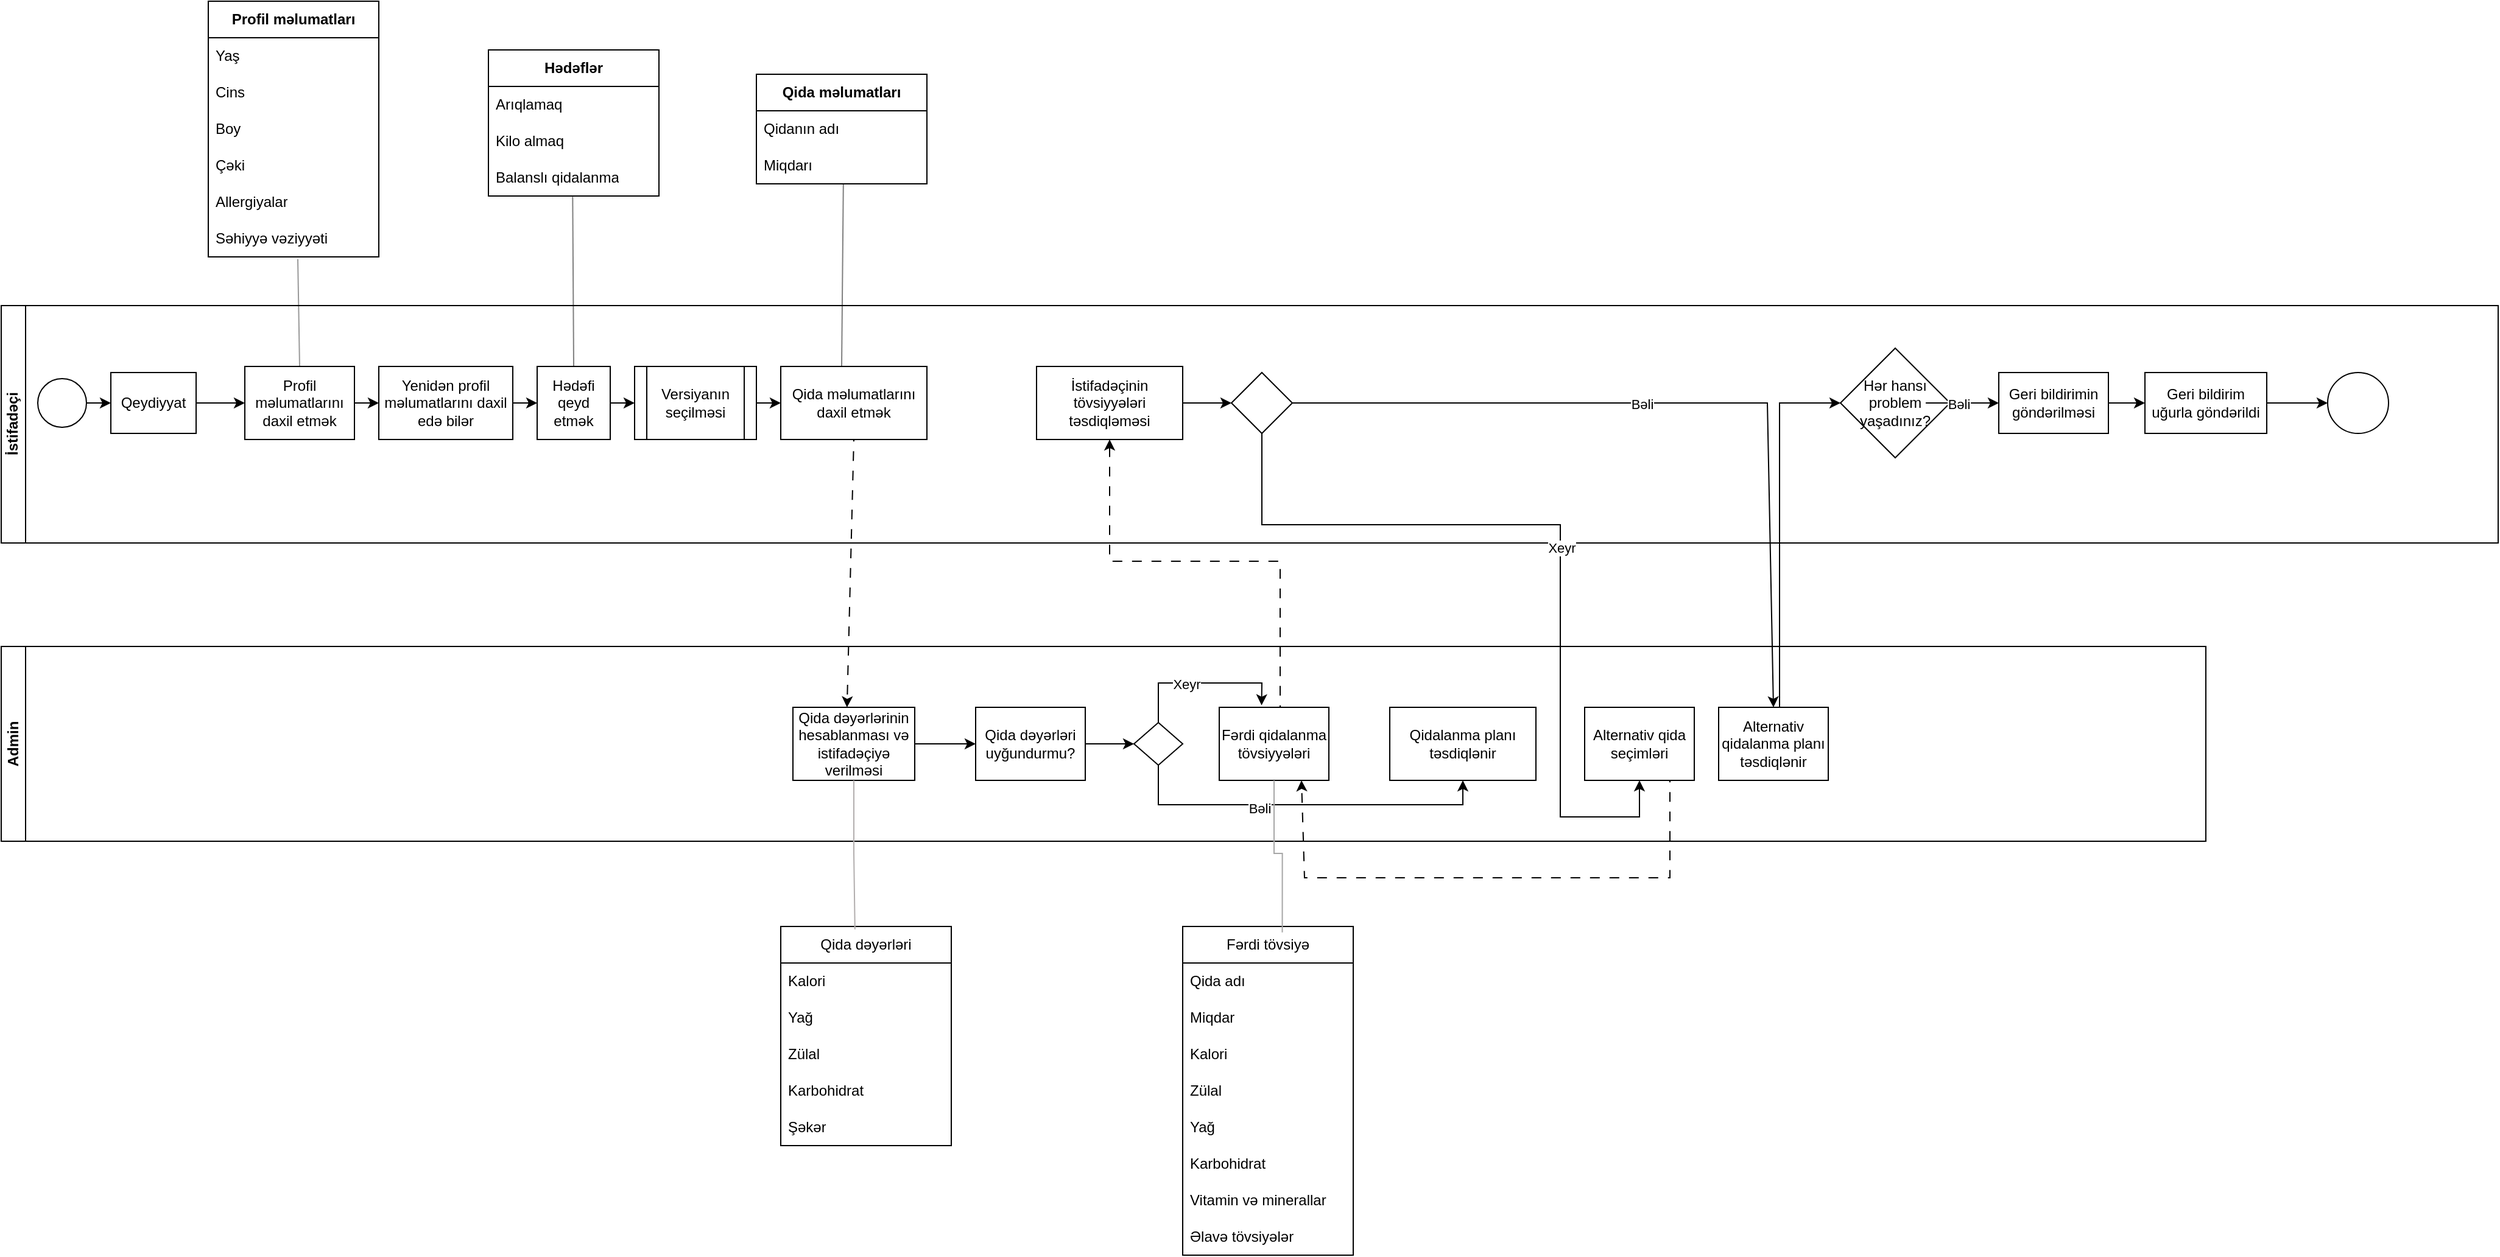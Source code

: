 <mxfile version="26.1.3" pages="2">
  <diagram name="Страница — 1" id="_7E5mexuZW8KoOjuIzEc">
    <mxGraphModel dx="2111" dy="1491" grid="1" gridSize="10" guides="1" tooltips="1" connect="1" arrows="1" fold="1" page="0" pageScale="1" pageWidth="827" pageHeight="1169" math="0" shadow="0">
      <root>
        <mxCell id="0" />
        <mxCell id="1" parent="0" />
        <mxCell id="kdYlDeyTlTQbeeIfBlmT-3" value="Admin" style="swimlane;startSize=20;horizontal=0;html=1;whiteSpace=wrap;" parent="1" vertex="1">
          <mxGeometry x="40" y="360" width="1810" height="160" as="geometry" />
        </mxCell>
        <mxCell id="kdYlDeyTlTQbeeIfBlmT-17" value="Qida dəyərlərinin hesablanması və istifadəçiyə verilməsi" style="rounded=0;whiteSpace=wrap;html=1;" parent="kdYlDeyTlTQbeeIfBlmT-3" vertex="1">
          <mxGeometry x="650" y="50" width="100" height="60" as="geometry" />
        </mxCell>
        <mxCell id="kdYlDeyTlTQbeeIfBlmT-18" value="Qida dəyərləri uyğundurmu?" style="rounded=0;whiteSpace=wrap;html=1;" parent="kdYlDeyTlTQbeeIfBlmT-3" vertex="1">
          <mxGeometry x="800" y="50" width="90" height="60" as="geometry" />
        </mxCell>
        <mxCell id="kdYlDeyTlTQbeeIfBlmT-19" value="" style="rhombus;whiteSpace=wrap;html=1;" parent="kdYlDeyTlTQbeeIfBlmT-3" vertex="1">
          <mxGeometry x="930" y="62.5" width="40" height="35" as="geometry" />
        </mxCell>
        <mxCell id="kdYlDeyTlTQbeeIfBlmT-21" value="Fərdi qidalanma tövsiyyələri" style="rounded=0;whiteSpace=wrap;html=1;" parent="kdYlDeyTlTQbeeIfBlmT-3" vertex="1">
          <mxGeometry x="1000" y="50" width="90" height="60" as="geometry" />
        </mxCell>
        <mxCell id="kdYlDeyTlTQbeeIfBlmT-24" value="Alternativ qida seçimləri" style="rounded=0;whiteSpace=wrap;html=1;" parent="kdYlDeyTlTQbeeIfBlmT-3" vertex="1">
          <mxGeometry x="1300" y="50" width="90" height="60" as="geometry" />
        </mxCell>
        <mxCell id="kdYlDeyTlTQbeeIfBlmT-27" value="Alternativ qidalanma planı təsdiqlənir" style="rounded=0;whiteSpace=wrap;html=1;" parent="kdYlDeyTlTQbeeIfBlmT-3" vertex="1">
          <mxGeometry x="1410" y="50" width="90" height="60" as="geometry" />
        </mxCell>
        <mxCell id="kdYlDeyTlTQbeeIfBlmT-20" value="Qidalanma planı təsdiqlənir" style="rounded=0;whiteSpace=wrap;html=1;" parent="kdYlDeyTlTQbeeIfBlmT-3" vertex="1">
          <mxGeometry x="1140" y="50" width="120" height="60" as="geometry" />
        </mxCell>
        <mxCell id="kdYlDeyTlTQbeeIfBlmT-43" value="" style="endArrow=classic;html=1;rounded=0;entryX=0;entryY=0.5;entryDx=0;entryDy=0;exitX=1;exitY=0.5;exitDx=0;exitDy=0;" parent="kdYlDeyTlTQbeeIfBlmT-3" source="kdYlDeyTlTQbeeIfBlmT-17" target="kdYlDeyTlTQbeeIfBlmT-18" edge="1">
          <mxGeometry width="50" height="50" relative="1" as="geometry">
            <mxPoint x="750" y="85" as="sourcePoint" />
            <mxPoint x="800" y="35" as="targetPoint" />
          </mxGeometry>
        </mxCell>
        <mxCell id="kdYlDeyTlTQbeeIfBlmT-45" value="" style="endArrow=classic;html=1;rounded=0;entryX=0;entryY=0.5;entryDx=0;entryDy=0;exitX=1;exitY=0.5;exitDx=0;exitDy=0;" parent="kdYlDeyTlTQbeeIfBlmT-3" source="kdYlDeyTlTQbeeIfBlmT-18" target="kdYlDeyTlTQbeeIfBlmT-19" edge="1">
          <mxGeometry width="50" height="50" relative="1" as="geometry">
            <mxPoint x="920" y="80" as="sourcePoint" />
            <mxPoint x="970" y="30" as="targetPoint" />
          </mxGeometry>
        </mxCell>
        <mxCell id="kdYlDeyTlTQbeeIfBlmT-46" value="" style="endArrow=classic;html=1;rounded=0;exitX=0.5;exitY=1;exitDx=0;exitDy=0;entryX=0.5;entryY=1;entryDx=0;entryDy=0;" parent="kdYlDeyTlTQbeeIfBlmT-3" source="kdYlDeyTlTQbeeIfBlmT-19" target="kdYlDeyTlTQbeeIfBlmT-20" edge="1">
          <mxGeometry width="50" height="50" relative="1" as="geometry">
            <mxPoint x="950" y="100" as="sourcePoint" />
            <mxPoint x="1330" y="130" as="targetPoint" />
            <Array as="points">
              <mxPoint x="950" y="130" />
              <mxPoint x="1045" y="130" />
              <mxPoint x="1200" y="130" />
            </Array>
          </mxGeometry>
        </mxCell>
        <mxCell id="ZspxZMsNpHE_sinugdT3-7" value="Bəli" style="edgeLabel;html=1;align=center;verticalAlign=middle;resizable=0;points=[];" parent="kdYlDeyTlTQbeeIfBlmT-46" vertex="1" connectable="0">
          <mxGeometry x="-0.238" y="-3" relative="1" as="geometry">
            <mxPoint as="offset" />
          </mxGeometry>
        </mxCell>
        <mxCell id="kdYlDeyTlTQbeeIfBlmT-48" value="" style="endArrow=classic;html=1;rounded=0;entryX=0.386;entryY=-0.028;entryDx=0;entryDy=0;entryPerimeter=0;" parent="kdYlDeyTlTQbeeIfBlmT-3" target="kdYlDeyTlTQbeeIfBlmT-21" edge="1">
          <mxGeometry width="50" height="50" relative="1" as="geometry">
            <mxPoint x="950" y="62.5" as="sourcePoint" />
            <mxPoint x="1210" y="-20" as="targetPoint" />
            <Array as="points">
              <mxPoint x="950" y="30" />
              <mxPoint x="1035" y="30" />
            </Array>
          </mxGeometry>
        </mxCell>
        <mxCell id="ZspxZMsNpHE_sinugdT3-6" value="Xeyr" style="edgeLabel;html=1;align=center;verticalAlign=middle;resizable=0;points=[];" parent="kdYlDeyTlTQbeeIfBlmT-48" vertex="1" connectable="0">
          <mxGeometry x="-0.186" y="-1" relative="1" as="geometry">
            <mxPoint as="offset" />
          </mxGeometry>
        </mxCell>
        <mxCell id="kdYlDeyTlTQbeeIfBlmT-49" value="" style="endArrow=classic;html=1;rounded=0;entryX=0.5;entryY=1;entryDx=0;entryDy=0;flowAnimation=1;" parent="kdYlDeyTlTQbeeIfBlmT-3" target="kdYlDeyTlTQbeeIfBlmT-22" edge="1">
          <mxGeometry width="50" height="50" relative="1" as="geometry">
            <mxPoint x="1050" y="50" as="sourcePoint" />
            <mxPoint x="1100" as="targetPoint" />
            <Array as="points">
              <mxPoint x="1050" y="-70" />
              <mxPoint x="910" y="-70" />
            </Array>
          </mxGeometry>
        </mxCell>
        <mxCell id="IZYu-i1K3xVaKCEkxSd0-5" value="" style="endArrow=classic;html=1;rounded=0;entryX=0.75;entryY=1;entryDx=0;entryDy=0;flowAnimation=1;" parent="kdYlDeyTlTQbeeIfBlmT-3" target="kdYlDeyTlTQbeeIfBlmT-21" edge="1">
          <mxGeometry width="50" height="50" relative="1" as="geometry">
            <mxPoint x="1370" y="110" as="sourcePoint" />
            <mxPoint x="1070" y="120" as="targetPoint" />
            <Array as="points">
              <mxPoint x="1370" y="190" />
              <mxPoint x="1070" y="190" />
            </Array>
          </mxGeometry>
        </mxCell>
        <mxCell id="kdYlDeyTlTQbeeIfBlmT-4" value="İstifadəçi" style="swimlane;startSize=20;horizontal=0;html=1;whiteSpace=wrap;" parent="1" vertex="1">
          <mxGeometry x="40" y="80" width="2050" height="195" as="geometry" />
        </mxCell>
        <mxCell id="kdYlDeyTlTQbeeIfBlmT-5" value="" style="ellipse;whiteSpace=wrap;html=1;aspect=fixed;" parent="kdYlDeyTlTQbeeIfBlmT-4" vertex="1">
          <mxGeometry x="30" y="60" width="40" height="40" as="geometry" />
        </mxCell>
        <mxCell id="kdYlDeyTlTQbeeIfBlmT-6" value="Qeydiyyat" style="rounded=0;whiteSpace=wrap;html=1;" parent="kdYlDeyTlTQbeeIfBlmT-4" vertex="1">
          <mxGeometry x="90" y="55" width="70" height="50" as="geometry" />
        </mxCell>
        <mxCell id="kdYlDeyTlTQbeeIfBlmT-7" value="Profil məlumatlarını daxil etmək" style="rounded=0;whiteSpace=wrap;html=1;" parent="kdYlDeyTlTQbeeIfBlmT-4" vertex="1">
          <mxGeometry x="200" y="50" width="90" height="60" as="geometry" />
        </mxCell>
        <mxCell id="kdYlDeyTlTQbeeIfBlmT-11" value="Yenidən profil məlumatlarını daxil edə bilər" style="rounded=0;whiteSpace=wrap;html=1;" parent="kdYlDeyTlTQbeeIfBlmT-4" vertex="1">
          <mxGeometry x="310" y="50" width="110" height="60" as="geometry" />
        </mxCell>
        <mxCell id="kdYlDeyTlTQbeeIfBlmT-12" value="Hədəfi qeyd etmək" style="rounded=0;whiteSpace=wrap;html=1;" parent="kdYlDeyTlTQbeeIfBlmT-4" vertex="1">
          <mxGeometry x="440" y="50" width="60" height="60" as="geometry" />
        </mxCell>
        <mxCell id="kdYlDeyTlTQbeeIfBlmT-15" value="Versiyanın seçilməsi" style="shape=process;whiteSpace=wrap;html=1;backgroundOutline=1;" parent="kdYlDeyTlTQbeeIfBlmT-4" vertex="1">
          <mxGeometry x="520" y="50" width="100" height="60" as="geometry" />
        </mxCell>
        <mxCell id="kdYlDeyTlTQbeeIfBlmT-16" value="Qida məlumatlarını daxil etmək" style="rounded=0;whiteSpace=wrap;html=1;" parent="kdYlDeyTlTQbeeIfBlmT-4" vertex="1">
          <mxGeometry x="640" y="50" width="120" height="60" as="geometry" />
        </mxCell>
        <mxCell id="kdYlDeyTlTQbeeIfBlmT-22" value="İstifadəçinin tövsiyyələri təsdiqləməsi" style="rounded=0;whiteSpace=wrap;html=1;" parent="kdYlDeyTlTQbeeIfBlmT-4" vertex="1">
          <mxGeometry x="850" y="50" width="120" height="60" as="geometry" />
        </mxCell>
        <mxCell id="kdYlDeyTlTQbeeIfBlmT-25" value="" style="rhombus;whiteSpace=wrap;html=1;" parent="kdYlDeyTlTQbeeIfBlmT-4" vertex="1">
          <mxGeometry x="1010" y="55" width="50" height="50" as="geometry" />
        </mxCell>
        <mxCell id="kdYlDeyTlTQbeeIfBlmT-30" value="" style="endArrow=classic;html=1;rounded=0;entryX=0;entryY=0.5;entryDx=0;entryDy=0;" parent="kdYlDeyTlTQbeeIfBlmT-4" target="kdYlDeyTlTQbeeIfBlmT-6" edge="1">
          <mxGeometry width="50" height="50" relative="1" as="geometry">
            <mxPoint x="70" y="80" as="sourcePoint" />
            <mxPoint x="120" y="30" as="targetPoint" />
          </mxGeometry>
        </mxCell>
        <mxCell id="kdYlDeyTlTQbeeIfBlmT-31" value="" style="endArrow=classic;html=1;rounded=0;entryX=0;entryY=0.5;entryDx=0;entryDy=0;" parent="kdYlDeyTlTQbeeIfBlmT-4" target="kdYlDeyTlTQbeeIfBlmT-7" edge="1">
          <mxGeometry width="50" height="50" relative="1" as="geometry">
            <mxPoint x="160" y="80" as="sourcePoint" />
            <mxPoint x="210" y="30" as="targetPoint" />
          </mxGeometry>
        </mxCell>
        <mxCell id="kdYlDeyTlTQbeeIfBlmT-42" value="" style="endArrow=classic;html=1;rounded=0;entryX=0.444;entryY=0;entryDx=0;entryDy=0;entryPerimeter=0;flowAnimation=1;" parent="kdYlDeyTlTQbeeIfBlmT-4" target="kdYlDeyTlTQbeeIfBlmT-17" edge="1">
          <mxGeometry width="50" height="50" relative="1" as="geometry">
            <mxPoint x="700" y="110" as="sourcePoint" />
            <mxPoint x="750" y="60" as="targetPoint" />
          </mxGeometry>
        </mxCell>
        <mxCell id="kdYlDeyTlTQbeeIfBlmT-50" value="" style="endArrow=classic;html=1;rounded=0;" parent="kdYlDeyTlTQbeeIfBlmT-4" target="kdYlDeyTlTQbeeIfBlmT-25" edge="1">
          <mxGeometry width="50" height="50" relative="1" as="geometry">
            <mxPoint x="970" y="80" as="sourcePoint" />
            <mxPoint x="1020" y="30" as="targetPoint" />
          </mxGeometry>
        </mxCell>
        <mxCell id="kdYlDeyTlTQbeeIfBlmT-51" value="" style="endArrow=classic;html=1;rounded=0;entryX=0.5;entryY=0;entryDx=0;entryDy=0;" parent="kdYlDeyTlTQbeeIfBlmT-4" target="kdYlDeyTlTQbeeIfBlmT-27" edge="1">
          <mxGeometry width="50" height="50" relative="1" as="geometry">
            <mxPoint x="1060" y="80" as="sourcePoint" />
            <mxPoint x="1110" y="30" as="targetPoint" />
            <Array as="points">
              <mxPoint x="1450" y="80" />
            </Array>
          </mxGeometry>
        </mxCell>
        <mxCell id="ZspxZMsNpHE_sinugdT3-9" value="Bəli" style="edgeLabel;html=1;align=center;verticalAlign=middle;resizable=0;points=[];" parent="kdYlDeyTlTQbeeIfBlmT-51" vertex="1" connectable="0">
          <mxGeometry x="-0.103" y="-1" relative="1" as="geometry">
            <mxPoint as="offset" />
          </mxGeometry>
        </mxCell>
        <mxCell id="ZspxZMsNpHE_sinugdT3-10" value="" style="endArrow=classic;html=1;rounded=0;entryX=0;entryY=0.5;entryDx=0;entryDy=0;" parent="kdYlDeyTlTQbeeIfBlmT-4" target="kdYlDeyTlTQbeeIfBlmT-16" edge="1">
          <mxGeometry width="50" height="50" relative="1" as="geometry">
            <mxPoint x="620" y="80" as="sourcePoint" />
            <mxPoint x="670" y="30" as="targetPoint" />
          </mxGeometry>
        </mxCell>
        <mxCell id="ZspxZMsNpHE_sinugdT3-11" value="" style="endArrow=classic;html=1;rounded=0;entryX=0;entryY=0.5;entryDx=0;entryDy=0;" parent="kdYlDeyTlTQbeeIfBlmT-4" target="kdYlDeyTlTQbeeIfBlmT-15" edge="1">
          <mxGeometry width="50" height="50" relative="1" as="geometry">
            <mxPoint x="500" y="80" as="sourcePoint" />
            <mxPoint x="550" y="30" as="targetPoint" />
          </mxGeometry>
        </mxCell>
        <mxCell id="SNdT1yUu_hXYfLESQq5n-31" value="" style="endArrow=none;html=1;rounded=0;entryX=0.494;entryY=1.019;entryDx=0;entryDy=0;entryPerimeter=0;opacity=50;startFill=0;" parent="kdYlDeyTlTQbeeIfBlmT-4" edge="1">
          <mxGeometry width="50" height="50" relative="1" as="geometry">
            <mxPoint x="470" y="50" as="sourcePoint" />
            <mxPoint x="469.16" y="-89.43" as="targetPoint" />
          </mxGeometry>
        </mxCell>
        <mxCell id="SNdT1yUu_hXYfLESQq5n-32" value="" style="endArrow=none;html=1;rounded=0;entryX=0.51;entryY=1;entryDx=0;entryDy=0;entryPerimeter=0;startFill=0;opacity=50;" parent="kdYlDeyTlTQbeeIfBlmT-4" edge="1">
          <mxGeometry width="50" height="50" relative="1" as="geometry">
            <mxPoint x="690" y="50" as="sourcePoint" />
            <mxPoint x="691.4" y="-100" as="targetPoint" />
          </mxGeometry>
        </mxCell>
        <mxCell id="IZYu-i1K3xVaKCEkxSd0-1" value="" style="endArrow=classic;html=1;rounded=0;entryX=0;entryY=0.5;entryDx=0;entryDy=0;" parent="kdYlDeyTlTQbeeIfBlmT-4" target="kdYlDeyTlTQbeeIfBlmT-11" edge="1">
          <mxGeometry width="50" height="50" relative="1" as="geometry">
            <mxPoint x="290" y="80" as="sourcePoint" />
            <mxPoint x="340" y="30" as="targetPoint" />
          </mxGeometry>
        </mxCell>
        <mxCell id="IZYu-i1K3xVaKCEkxSd0-2" value="" style="endArrow=classic;html=1;rounded=0;entryX=0;entryY=0.5;entryDx=0;entryDy=0;" parent="kdYlDeyTlTQbeeIfBlmT-4" target="kdYlDeyTlTQbeeIfBlmT-12" edge="1">
          <mxGeometry width="50" height="50" relative="1" as="geometry">
            <mxPoint x="420" y="80" as="sourcePoint" />
            <mxPoint x="470" y="30" as="targetPoint" />
          </mxGeometry>
        </mxCell>
        <mxCell id="UNSO00Iim9R5y67C4yJD-2" value="Geri bildirimin göndərilməsi" style="rounded=0;whiteSpace=wrap;html=1;" parent="kdYlDeyTlTQbeeIfBlmT-4" vertex="1">
          <mxGeometry x="1640" y="55" width="90" height="50" as="geometry" />
        </mxCell>
        <mxCell id="UNSO00Iim9R5y67C4yJD-10" value="Geri bildirim uğurla göndərildi" style="rounded=0;whiteSpace=wrap;html=1;" parent="kdYlDeyTlTQbeeIfBlmT-4" vertex="1">
          <mxGeometry x="1760" y="55" width="100" height="50" as="geometry" />
        </mxCell>
        <mxCell id="UNSO00Iim9R5y67C4yJD-1" value="Hər hansı problem yaşadınız?" style="rhombus;whiteSpace=wrap;html=1;" parent="kdYlDeyTlTQbeeIfBlmT-4" vertex="1">
          <mxGeometry x="1510" y="35" width="90" height="90" as="geometry" />
        </mxCell>
        <mxCell id="UNSO00Iim9R5y67C4yJD-14" value="" style="endArrow=classic;html=1;rounded=0;entryX=0;entryY=0.5;entryDx=0;entryDy=0;" parent="kdYlDeyTlTQbeeIfBlmT-4" target="UNSO00Iim9R5y67C4yJD-2" edge="1">
          <mxGeometry width="50" height="50" relative="1" as="geometry">
            <mxPoint x="1580" y="80" as="sourcePoint" />
            <mxPoint x="1630" y="30" as="targetPoint" />
          </mxGeometry>
        </mxCell>
        <mxCell id="UNSO00Iim9R5y67C4yJD-15" value="Bəli" style="edgeLabel;html=1;align=center;verticalAlign=middle;resizable=0;points=[];" parent="UNSO00Iim9R5y67C4yJD-14" vertex="1" connectable="0">
          <mxGeometry x="-0.099" y="-1" relative="1" as="geometry">
            <mxPoint as="offset" />
          </mxGeometry>
        </mxCell>
        <mxCell id="UNSO00Iim9R5y67C4yJD-16" value="" style="endArrow=classic;html=1;rounded=0;entryX=0;entryY=0.5;entryDx=0;entryDy=0;exitX=1;exitY=0.5;exitDx=0;exitDy=0;" parent="kdYlDeyTlTQbeeIfBlmT-4" source="UNSO00Iim9R5y67C4yJD-2" target="UNSO00Iim9R5y67C4yJD-10" edge="1">
          <mxGeometry width="50" height="50" relative="1" as="geometry">
            <mxPoint x="1730" y="85" as="sourcePoint" />
            <mxPoint x="1780" y="35" as="targetPoint" />
          </mxGeometry>
        </mxCell>
        <mxCell id="UNSO00Iim9R5y67C4yJD-18" value="" style="ellipse;whiteSpace=wrap;html=1;aspect=fixed;" parent="kdYlDeyTlTQbeeIfBlmT-4" vertex="1">
          <mxGeometry x="1910" y="55" width="50" height="50" as="geometry" />
        </mxCell>
        <mxCell id="UNSO00Iim9R5y67C4yJD-19" value="" style="endArrow=classic;html=1;rounded=0;entryX=0;entryY=0.5;entryDx=0;entryDy=0;" parent="kdYlDeyTlTQbeeIfBlmT-4" target="UNSO00Iim9R5y67C4yJD-18" edge="1">
          <mxGeometry width="50" height="50" relative="1" as="geometry">
            <mxPoint x="1860" y="80" as="sourcePoint" />
            <mxPoint x="1910" y="35" as="targetPoint" />
          </mxGeometry>
        </mxCell>
        <mxCell id="kdYlDeyTlTQbeeIfBlmT-53" value="" style="endArrow=classic;html=1;rounded=0;entryX=0.5;entryY=1;entryDx=0;entryDy=0;exitX=0.5;exitY=1;exitDx=0;exitDy=0;" parent="1" source="kdYlDeyTlTQbeeIfBlmT-25" target="kdYlDeyTlTQbeeIfBlmT-24" edge="1">
          <mxGeometry width="50" height="50" relative="1" as="geometry">
            <mxPoint x="1080" y="185" as="sourcePoint" />
            <mxPoint x="1720" y="440" as="targetPoint" />
            <Array as="points">
              <mxPoint x="1075" y="260" />
              <mxPoint x="1320" y="260" />
              <mxPoint x="1320" y="500" />
              <mxPoint x="1385" y="500" />
            </Array>
          </mxGeometry>
        </mxCell>
        <mxCell id="IZYu-i1K3xVaKCEkxSd0-4" value="Xeyr" style="edgeLabel;html=1;align=center;verticalAlign=middle;resizable=0;points=[];" parent="kdYlDeyTlTQbeeIfBlmT-53" vertex="1" connectable="0">
          <mxGeometry x="0.034" y="1" relative="1" as="geometry">
            <mxPoint as="offset" />
          </mxGeometry>
        </mxCell>
        <mxCell id="SNdT1yUu_hXYfLESQq5n-5" value="&lt;span style=&quot;font-weight: 700;&quot;&gt;Profil məlumatları&lt;/span&gt;" style="swimlane;fontStyle=0;childLayout=stackLayout;horizontal=1;startSize=30;horizontalStack=0;resizeParent=1;resizeParentMax=0;resizeLast=0;collapsible=1;marginBottom=0;whiteSpace=wrap;html=1;" parent="1" vertex="1">
          <mxGeometry x="210" y="-170" width="140" height="210" as="geometry" />
        </mxCell>
        <mxCell id="SNdT1yUu_hXYfLESQq5n-6" value="Yaş" style="text;strokeColor=none;fillColor=none;align=left;verticalAlign=middle;spacingLeft=4;spacingRight=4;overflow=hidden;points=[[0,0.5],[1,0.5]];portConstraint=eastwest;rotatable=0;whiteSpace=wrap;html=1;" parent="SNdT1yUu_hXYfLESQq5n-5" vertex="1">
          <mxGeometry y="30" width="140" height="30" as="geometry" />
        </mxCell>
        <mxCell id="SNdT1yUu_hXYfLESQq5n-7" value="Cins" style="text;strokeColor=none;fillColor=none;align=left;verticalAlign=middle;spacingLeft=4;spacingRight=4;overflow=hidden;points=[[0,0.5],[1,0.5]];portConstraint=eastwest;rotatable=0;whiteSpace=wrap;html=1;" parent="SNdT1yUu_hXYfLESQq5n-5" vertex="1">
          <mxGeometry y="60" width="140" height="30" as="geometry" />
        </mxCell>
        <mxCell id="SNdT1yUu_hXYfLESQq5n-16" value="Boy" style="text;strokeColor=none;fillColor=none;align=left;verticalAlign=middle;spacingLeft=4;spacingRight=4;overflow=hidden;points=[[0,0.5],[1,0.5]];portConstraint=eastwest;rotatable=0;whiteSpace=wrap;html=1;" parent="SNdT1yUu_hXYfLESQq5n-5" vertex="1">
          <mxGeometry y="90" width="140" height="30" as="geometry" />
        </mxCell>
        <mxCell id="SNdT1yUu_hXYfLESQq5n-15" value="Çəki" style="text;strokeColor=none;fillColor=none;align=left;verticalAlign=middle;spacingLeft=4;spacingRight=4;overflow=hidden;points=[[0,0.5],[1,0.5]];portConstraint=eastwest;rotatable=0;whiteSpace=wrap;html=1;" parent="SNdT1yUu_hXYfLESQq5n-5" vertex="1">
          <mxGeometry y="120" width="140" height="30" as="geometry" />
        </mxCell>
        <mxCell id="SNdT1yUu_hXYfLESQq5n-14" value="Allergiyalar" style="text;strokeColor=none;fillColor=none;align=left;verticalAlign=middle;spacingLeft=4;spacingRight=4;overflow=hidden;points=[[0,0.5],[1,0.5]];portConstraint=eastwest;rotatable=0;whiteSpace=wrap;html=1;" parent="SNdT1yUu_hXYfLESQq5n-5" vertex="1">
          <mxGeometry y="150" width="140" height="30" as="geometry" />
        </mxCell>
        <mxCell id="SNdT1yUu_hXYfLESQq5n-8" value="Səhiyyə vəziyyəti" style="text;strokeColor=none;fillColor=none;align=left;verticalAlign=middle;spacingLeft=4;spacingRight=4;overflow=hidden;points=[[0,0.5],[1,0.5]];portConstraint=eastwest;rotatable=0;whiteSpace=wrap;html=1;" parent="SNdT1yUu_hXYfLESQq5n-5" vertex="1">
          <mxGeometry y="180" width="140" height="30" as="geometry" />
        </mxCell>
        <mxCell id="SNdT1yUu_hXYfLESQq5n-17" value="&lt;span style=&quot;font-weight: 700;&quot;&gt;Hədəflər&lt;/span&gt;" style="swimlane;fontStyle=0;childLayout=stackLayout;horizontal=1;startSize=30;horizontalStack=0;resizeParent=1;resizeParentMax=0;resizeLast=0;collapsible=1;marginBottom=0;whiteSpace=wrap;html=1;" parent="1" vertex="1">
          <mxGeometry x="440" y="-130" width="140" height="120" as="geometry" />
        </mxCell>
        <mxCell id="SNdT1yUu_hXYfLESQq5n-18" value="Arıqlamaq" style="text;strokeColor=none;fillColor=none;align=left;verticalAlign=middle;spacingLeft=4;spacingRight=4;overflow=hidden;points=[[0,0.5],[1,0.5]];portConstraint=eastwest;rotatable=0;whiteSpace=wrap;html=1;" parent="SNdT1yUu_hXYfLESQq5n-17" vertex="1">
          <mxGeometry y="30" width="140" height="30" as="geometry" />
        </mxCell>
        <mxCell id="SNdT1yUu_hXYfLESQq5n-21" value="Kilo almaq" style="text;strokeColor=none;fillColor=none;align=left;verticalAlign=middle;spacingLeft=4;spacingRight=4;overflow=hidden;points=[[0,0.5],[1,0.5]];portConstraint=eastwest;rotatable=0;whiteSpace=wrap;html=1;" parent="SNdT1yUu_hXYfLESQq5n-17" vertex="1">
          <mxGeometry y="60" width="140" height="30" as="geometry" />
        </mxCell>
        <mxCell id="SNdT1yUu_hXYfLESQq5n-19" value="Balanslı qidalanma" style="text;strokeColor=none;fillColor=none;align=left;verticalAlign=middle;spacingLeft=4;spacingRight=4;overflow=hidden;points=[[0,0.5],[1,0.5]];portConstraint=eastwest;rotatable=0;whiteSpace=wrap;html=1;" parent="SNdT1yUu_hXYfLESQq5n-17" vertex="1">
          <mxGeometry y="90" width="140" height="30" as="geometry" />
        </mxCell>
        <mxCell id="SNdT1yUu_hXYfLESQq5n-24" value="&lt;span style=&quot;font-weight: 700;&quot;&gt;Qida məlumatları&lt;/span&gt;" style="swimlane;fontStyle=0;childLayout=stackLayout;horizontal=1;startSize=30;horizontalStack=0;resizeParent=1;resizeParentMax=0;resizeLast=0;collapsible=1;marginBottom=0;whiteSpace=wrap;html=1;" parent="1" vertex="1">
          <mxGeometry x="660" y="-110" width="140" height="90" as="geometry" />
        </mxCell>
        <mxCell id="SNdT1yUu_hXYfLESQq5n-25" value="Qidanın adı&amp;nbsp;" style="text;strokeColor=none;fillColor=none;align=left;verticalAlign=middle;spacingLeft=4;spacingRight=4;overflow=hidden;points=[[0,0.5],[1,0.5]];portConstraint=eastwest;rotatable=0;whiteSpace=wrap;html=1;" parent="SNdT1yUu_hXYfLESQq5n-24" vertex="1">
          <mxGeometry y="30" width="140" height="30" as="geometry" />
        </mxCell>
        <mxCell id="SNdT1yUu_hXYfLESQq5n-29" value="Miqdarı" style="text;strokeColor=none;fillColor=none;align=left;verticalAlign=middle;spacingLeft=4;spacingRight=4;overflow=hidden;points=[[0,0.5],[1,0.5]];portConstraint=eastwest;rotatable=0;whiteSpace=wrap;html=1;" parent="SNdT1yUu_hXYfLESQq5n-24" vertex="1">
          <mxGeometry y="60" width="140" height="30" as="geometry" />
        </mxCell>
        <mxCell id="SNdT1yUu_hXYfLESQq5n-30" value="" style="endArrow=none;html=1;rounded=0;entryX=0.525;entryY=1.063;entryDx=0;entryDy=0;entryPerimeter=0;opacity=40;startFill=0;exitX=0.5;exitY=0;exitDx=0;exitDy=0;" parent="1" source="kdYlDeyTlTQbeeIfBlmT-7" target="SNdT1yUu_hXYfLESQq5n-8" edge="1">
          <mxGeometry width="50" height="50" relative="1" as="geometry">
            <mxPoint x="280" y="130" as="sourcePoint" />
            <mxPoint x="330" y="80" as="targetPoint" />
          </mxGeometry>
        </mxCell>
        <mxCell id="UNSO00Iim9R5y67C4yJD-13" value="" style="endArrow=classic;html=1;rounded=0;entryX=0;entryY=0.5;entryDx=0;entryDy=0;" parent="1" target="UNSO00Iim9R5y67C4yJD-1" edge="1">
          <mxGeometry width="50" height="50" relative="1" as="geometry">
            <mxPoint x="1500" y="410" as="sourcePoint" />
            <mxPoint x="1490" as="targetPoint" />
            <Array as="points">
              <mxPoint x="1500" y="160" />
            </Array>
          </mxGeometry>
        </mxCell>
        <mxCell id="BzFbdRr0tmBWjTQcKz3L-5" value="Qida dəyərləri" style="swimlane;fontStyle=0;childLayout=stackLayout;horizontal=1;startSize=30;horizontalStack=0;resizeParent=1;resizeParentMax=0;resizeLast=0;collapsible=1;marginBottom=0;whiteSpace=wrap;html=1;" vertex="1" parent="1">
          <mxGeometry x="680" y="590" width="140" height="180" as="geometry" />
        </mxCell>
        <mxCell id="BzFbdRr0tmBWjTQcKz3L-6" value="Kalori" style="text;strokeColor=none;fillColor=none;align=left;verticalAlign=middle;spacingLeft=4;spacingRight=4;overflow=hidden;points=[[0,0.5],[1,0.5]];portConstraint=eastwest;rotatable=0;whiteSpace=wrap;html=1;" vertex="1" parent="BzFbdRr0tmBWjTQcKz3L-5">
          <mxGeometry y="30" width="140" height="30" as="geometry" />
        </mxCell>
        <mxCell id="BzFbdRr0tmBWjTQcKz3L-7" value="Yağ" style="text;strokeColor=none;fillColor=none;align=left;verticalAlign=middle;spacingLeft=4;spacingRight=4;overflow=hidden;points=[[0,0.5],[1,0.5]];portConstraint=eastwest;rotatable=0;whiteSpace=wrap;html=1;" vertex="1" parent="BzFbdRr0tmBWjTQcKz3L-5">
          <mxGeometry y="60" width="140" height="30" as="geometry" />
        </mxCell>
        <mxCell id="BzFbdRr0tmBWjTQcKz3L-8" value="Zülal" style="text;strokeColor=none;fillColor=none;align=left;verticalAlign=middle;spacingLeft=4;spacingRight=4;overflow=hidden;points=[[0,0.5],[1,0.5]];portConstraint=eastwest;rotatable=0;whiteSpace=wrap;html=1;" vertex="1" parent="BzFbdRr0tmBWjTQcKz3L-5">
          <mxGeometry y="90" width="140" height="30" as="geometry" />
        </mxCell>
        <mxCell id="BzFbdRr0tmBWjTQcKz3L-9" value="Karbohidrat" style="text;strokeColor=none;fillColor=none;align=left;verticalAlign=middle;spacingLeft=4;spacingRight=4;overflow=hidden;points=[[0,0.5],[1,0.5]];portConstraint=eastwest;rotatable=0;whiteSpace=wrap;html=1;" vertex="1" parent="BzFbdRr0tmBWjTQcKz3L-5">
          <mxGeometry y="120" width="140" height="30" as="geometry" />
        </mxCell>
        <mxCell id="BzFbdRr0tmBWjTQcKz3L-10" value="Şəkər" style="text;strokeColor=none;fillColor=none;align=left;verticalAlign=middle;spacingLeft=4;spacingRight=4;overflow=hidden;points=[[0,0.5],[1,0.5]];portConstraint=eastwest;rotatable=0;whiteSpace=wrap;html=1;" vertex="1" parent="BzFbdRr0tmBWjTQcKz3L-5">
          <mxGeometry y="150" width="140" height="30" as="geometry" />
        </mxCell>
        <mxCell id="BzFbdRr0tmBWjTQcKz3L-11" style="edgeStyle=orthogonalEdgeStyle;rounded=0;orthogonalLoop=1;jettySize=auto;html=1;entryX=0.435;entryY=0.013;entryDx=0;entryDy=0;entryPerimeter=0;endArrow=none;startFill=0;strokeColor=light-dark(#b2aeae, #393939);" edge="1" parent="1" source="kdYlDeyTlTQbeeIfBlmT-17" target="BzFbdRr0tmBWjTQcKz3L-5">
          <mxGeometry relative="1" as="geometry" />
        </mxCell>
        <mxCell id="BzFbdRr0tmBWjTQcKz3L-14" value="Fərdi tövsiyə" style="swimlane;fontStyle=0;childLayout=stackLayout;horizontal=1;startSize=30;horizontalStack=0;resizeParent=1;resizeParentMax=0;resizeLast=0;collapsible=1;marginBottom=0;whiteSpace=wrap;html=1;" vertex="1" parent="1">
          <mxGeometry x="1010" y="590" width="140" height="270" as="geometry" />
        </mxCell>
        <mxCell id="BzFbdRr0tmBWjTQcKz3L-15" value="Qida adı" style="text;strokeColor=none;fillColor=none;align=left;verticalAlign=middle;spacingLeft=4;spacingRight=4;overflow=hidden;points=[[0,0.5],[1,0.5]];portConstraint=eastwest;rotatable=0;whiteSpace=wrap;html=1;" vertex="1" parent="BzFbdRr0tmBWjTQcKz3L-14">
          <mxGeometry y="30" width="140" height="30" as="geometry" />
        </mxCell>
        <mxCell id="BzFbdRr0tmBWjTQcKz3L-16" value="Miqdar" style="text;strokeColor=none;fillColor=none;align=left;verticalAlign=middle;spacingLeft=4;spacingRight=4;overflow=hidden;points=[[0,0.5],[1,0.5]];portConstraint=eastwest;rotatable=0;whiteSpace=wrap;html=1;" vertex="1" parent="BzFbdRr0tmBWjTQcKz3L-14">
          <mxGeometry y="60" width="140" height="30" as="geometry" />
        </mxCell>
        <mxCell id="BzFbdRr0tmBWjTQcKz3L-17" value="Kalori" style="text;strokeColor=none;fillColor=none;align=left;verticalAlign=middle;spacingLeft=4;spacingRight=4;overflow=hidden;points=[[0,0.5],[1,0.5]];portConstraint=eastwest;rotatable=0;whiteSpace=wrap;html=1;" vertex="1" parent="BzFbdRr0tmBWjTQcKz3L-14">
          <mxGeometry y="90" width="140" height="30" as="geometry" />
        </mxCell>
        <mxCell id="BzFbdRr0tmBWjTQcKz3L-18" value="Zülal" style="text;strokeColor=none;fillColor=none;align=left;verticalAlign=middle;spacingLeft=4;spacingRight=4;overflow=hidden;points=[[0,0.5],[1,0.5]];portConstraint=eastwest;rotatable=0;whiteSpace=wrap;html=1;" vertex="1" parent="BzFbdRr0tmBWjTQcKz3L-14">
          <mxGeometry y="120" width="140" height="30" as="geometry" />
        </mxCell>
        <mxCell id="BzFbdRr0tmBWjTQcKz3L-19" value="Yağ" style="text;strokeColor=none;fillColor=none;align=left;verticalAlign=middle;spacingLeft=4;spacingRight=4;overflow=hidden;points=[[0,0.5],[1,0.5]];portConstraint=eastwest;rotatable=0;whiteSpace=wrap;html=1;" vertex="1" parent="BzFbdRr0tmBWjTQcKz3L-14">
          <mxGeometry y="150" width="140" height="30" as="geometry" />
        </mxCell>
        <mxCell id="BzFbdRr0tmBWjTQcKz3L-20" value="Karbohidrat" style="text;strokeColor=none;fillColor=none;align=left;verticalAlign=middle;spacingLeft=4;spacingRight=4;overflow=hidden;points=[[0,0.5],[1,0.5]];portConstraint=eastwest;rotatable=0;whiteSpace=wrap;html=1;" vertex="1" parent="BzFbdRr0tmBWjTQcKz3L-14">
          <mxGeometry y="180" width="140" height="30" as="geometry" />
        </mxCell>
        <mxCell id="BzFbdRr0tmBWjTQcKz3L-21" value="Vitamin və minerallar" style="text;strokeColor=none;fillColor=none;align=left;verticalAlign=middle;spacingLeft=4;spacingRight=4;overflow=hidden;points=[[0,0.5],[1,0.5]];portConstraint=eastwest;rotatable=0;whiteSpace=wrap;html=1;" vertex="1" parent="BzFbdRr0tmBWjTQcKz3L-14">
          <mxGeometry y="210" width="140" height="30" as="geometry" />
        </mxCell>
        <mxCell id="BzFbdRr0tmBWjTQcKz3L-22" value="Əlavə tövsiyələr" style="text;strokeColor=none;fillColor=none;align=left;verticalAlign=middle;spacingLeft=4;spacingRight=4;overflow=hidden;points=[[0,0.5],[1,0.5]];portConstraint=eastwest;rotatable=0;whiteSpace=wrap;html=1;" vertex="1" parent="BzFbdRr0tmBWjTQcKz3L-14">
          <mxGeometry y="240" width="140" height="30" as="geometry" />
        </mxCell>
        <mxCell id="BzFbdRr0tmBWjTQcKz3L-24" style="edgeStyle=orthogonalEdgeStyle;rounded=0;orthogonalLoop=1;jettySize=auto;html=1;entryX=0.584;entryY=0.018;entryDx=0;entryDy=0;entryPerimeter=0;endArrow=none;startFill=0;strokeColor=#A6A6A6;" edge="1" parent="1" source="kdYlDeyTlTQbeeIfBlmT-21" target="BzFbdRr0tmBWjTQcKz3L-14">
          <mxGeometry relative="1" as="geometry" />
        </mxCell>
      </root>
    </mxGraphModel>
  </diagram>
  <diagram id="s-WKMg-hCW2QDR2WOSpE" name="Страница — 2">
    <mxGraphModel dx="1161" dy="1000" grid="1" gridSize="10" guides="1" tooltips="1" connect="1" arrows="1" fold="1" page="0" pageScale="1" pageWidth="827" pageHeight="1169" math="0" shadow="0">
      <root>
        <mxCell id="0" />
        <mxCell id="1" parent="0" />
        <mxCell id="5EK9TxtPr53B_dHSacFg-1" value="İstifadəçi" style="swimlane;startSize=20;horizontal=0;html=1;whiteSpace=wrap;" parent="1" vertex="1">
          <mxGeometry width="1240" height="160" as="geometry" />
        </mxCell>
        <mxCell id="ybondK_pjBPRwXlyH06H-2" value="Paketin seçilməsi" style="rounded=0;whiteSpace=wrap;html=1;" parent="5EK9TxtPr53B_dHSacFg-1" vertex="1">
          <mxGeometry x="100" y="50" width="80" height="50" as="geometry" />
        </mxCell>
        <mxCell id="ybondK_pjBPRwXlyH06H-3" value="İstifadəçi premium versiyanı seçdi?" style="rhombus;whiteSpace=wrap;html=1;" parent="5EK9TxtPr53B_dHSacFg-1" vertex="1">
          <mxGeometry x="360" y="40" width="90" height="80" as="geometry" />
        </mxCell>
        <mxCell id="ybondK_pjBPRwXlyH06H-5" value="Ödəniş məlumatlarının daxil edilməsi" style="rounded=0;whiteSpace=wrap;html=1;" parent="5EK9TxtPr53B_dHSacFg-1" vertex="1">
          <mxGeometry x="500" y="60" width="80" height="40" as="geometry" />
        </mxCell>
        <mxCell id="ybondK_pjBPRwXlyH06H-16" value="" style="endArrow=classic;html=1;rounded=0;entryX=0;entryY=0.5;entryDx=0;entryDy=0;" parent="5EK9TxtPr53B_dHSacFg-1" target="ybondK_pjBPRwXlyH06H-5" edge="1">
          <mxGeometry width="50" height="50" relative="1" as="geometry">
            <mxPoint x="450" y="80" as="sourcePoint" />
            <mxPoint x="480" y="30" as="targetPoint" />
          </mxGeometry>
        </mxCell>
        <mxCell id="ybondK_pjBPRwXlyH06H-17" value="Bəli" style="edgeLabel;html=1;align=center;verticalAlign=middle;resizable=0;points=[];" parent="ybondK_pjBPRwXlyH06H-16" vertex="1" connectable="0">
          <mxGeometry x="-0.102" y="-2" relative="1" as="geometry">
            <mxPoint as="offset" />
          </mxGeometry>
        </mxCell>
        <mxCell id="OiAWure9Cqxh_FAEWYYr-1" value="İstifadəçi paket seçimini edir" style="rounded=0;whiteSpace=wrap;html=1;" vertex="1" parent="5EK9TxtPr53B_dHSacFg-1">
          <mxGeometry x="230" y="50" width="70" height="50" as="geometry" />
        </mxCell>
        <mxCell id="OiAWure9Cqxh_FAEWYYr-2" value="Ödəniş sisteminə sorğu göndərilir" style="rounded=0;whiteSpace=wrap;html=1;" vertex="1" parent="5EK9TxtPr53B_dHSacFg-1">
          <mxGeometry x="610" y="60" width="100" height="40" as="geometry" />
        </mxCell>
        <mxCell id="OiAWure9Cqxh_FAEWYYr-3" value="" style="endArrow=classic;html=1;rounded=0;entryX=0;entryY=0.5;entryDx=0;entryDy=0;" edge="1" parent="5EK9TxtPr53B_dHSacFg-1" target="OiAWure9Cqxh_FAEWYYr-2">
          <mxGeometry width="50" height="50" relative="1" as="geometry">
            <mxPoint x="580" y="80" as="sourcePoint" />
            <mxPoint x="630" y="30" as="targetPoint" />
          </mxGeometry>
        </mxCell>
        <mxCell id="ybondK_pjBPRwXlyH06H-8" value="Ödənişin təsdiqlənməsi gözlənilir" style="rounded=0;whiteSpace=wrap;html=1;" parent="5EK9TxtPr53B_dHSacFg-1" vertex="1">
          <mxGeometry x="740" y="60" width="100" height="40" as="geometry" />
        </mxCell>
        <mxCell id="ybondK_pjBPRwXlyH06H-9" value="Ödəniş təsdiqləndi?" style="rhombus;whiteSpace=wrap;html=1;" parent="5EK9TxtPr53B_dHSacFg-1" vertex="1">
          <mxGeometry x="880" y="45" width="76" height="70" as="geometry" />
        </mxCell>
        <mxCell id="ybondK_pjBPRwXlyH06H-20" value="" style="endArrow=classic;html=1;rounded=0;entryX=0;entryY=0.5;entryDx=0;entryDy=0;exitX=1;exitY=0.5;exitDx=0;exitDy=0;" parent="5EK9TxtPr53B_dHSacFg-1" source="ybondK_pjBPRwXlyH06H-8" target="ybondK_pjBPRwXlyH06H-9" edge="1">
          <mxGeometry width="50" height="50" relative="1" as="geometry">
            <mxPoint x="530" y="370" as="sourcePoint" />
            <mxPoint x="580" y="320" as="targetPoint" />
          </mxGeometry>
        </mxCell>
        <mxCell id="ybondK_pjBPRwXlyH06H-6" value="Premium imkanlarının aktivləşdirilməsi" style="rounded=0;whiteSpace=wrap;html=1;" parent="5EK9TxtPr53B_dHSacFg-1" vertex="1">
          <mxGeometry x="1050" y="10" width="95" height="55" as="geometry" />
        </mxCell>
        <mxCell id="ybondK_pjBPRwXlyH06H-7" value="Ödənişin yenidən cəhd edilməsi və ya default versiyaya keçid" style="rounded=0;whiteSpace=wrap;html=1;" parent="5EK9TxtPr53B_dHSacFg-1" vertex="1">
          <mxGeometry x="1032.5" y="100" width="130" height="40" as="geometry" />
        </mxCell>
        <mxCell id="OiAWure9Cqxh_FAEWYYr-11" value="" style="endArrow=classic;html=1;rounded=0;entryX=0;entryY=0.5;entryDx=0;entryDy=0;" edge="1" parent="5EK9TxtPr53B_dHSacFg-1" target="ybondK_pjBPRwXlyH06H-6">
          <mxGeometry width="50" height="50" relative="1" as="geometry">
            <mxPoint x="956" y="80" as="sourcePoint" />
            <mxPoint x="1006" y="30" as="targetPoint" />
            <Array as="points">
              <mxPoint x="990" y="80" />
              <mxPoint x="990" y="38" />
            </Array>
          </mxGeometry>
        </mxCell>
        <mxCell id="OiAWure9Cqxh_FAEWYYr-12" value="" style="endArrow=classic;html=1;rounded=0;entryX=0;entryY=0.5;entryDx=0;entryDy=0;" edge="1" parent="5EK9TxtPr53B_dHSacFg-1" target="ybondK_pjBPRwXlyH06H-7">
          <mxGeometry width="50" height="50" relative="1" as="geometry">
            <mxPoint x="956" y="80" as="sourcePoint" />
            <mxPoint x="1006" y="30" as="targetPoint" />
            <Array as="points">
              <mxPoint x="990" y="80" />
              <mxPoint x="990" y="120" />
            </Array>
          </mxGeometry>
        </mxCell>
        <mxCell id="OiAWure9Cqxh_FAEWYYr-13" value="" style="endArrow=classic;html=1;rounded=0;entryX=0;entryY=0.5;entryDx=0;entryDy=0;" edge="1" parent="5EK9TxtPr53B_dHSacFg-1" target="ybondK_pjBPRwXlyH06H-8">
          <mxGeometry width="50" height="50" relative="1" as="geometry">
            <mxPoint x="710" y="80" as="sourcePoint" />
            <mxPoint x="760" y="30" as="targetPoint" />
          </mxGeometry>
        </mxCell>
        <mxCell id="OiAWure9Cqxh_FAEWYYr-16" value="" style="endArrow=classic;html=1;rounded=0;" edge="1" parent="5EK9TxtPr53B_dHSacFg-1" target="ybondK_pjBPRwXlyH06H-3">
          <mxGeometry width="50" height="50" relative="1" as="geometry">
            <mxPoint x="300" y="80" as="sourcePoint" />
            <mxPoint x="350" y="30" as="targetPoint" />
          </mxGeometry>
        </mxCell>
        <mxCell id="5EK9TxtPr53B_dHSacFg-2" value="Admin" style="swimlane;startSize=20;horizontal=0;html=1;whiteSpace=wrap;" parent="1" vertex="1">
          <mxGeometry y="280" width="1000" height="160" as="geometry" />
        </mxCell>
        <mxCell id="ybondK_pjBPRwXlyH06H-4" value="İstifadəçiyə default imkanların verilməsi" style="rounded=0;whiteSpace=wrap;html=1;" parent="5EK9TxtPr53B_dHSacFg-2" vertex="1">
          <mxGeometry x="260" y="60" width="100" height="40" as="geometry" />
        </mxCell>
        <mxCell id="ybondK_pjBPRwXlyH06H-10" value="İstifadəçiyə premium və default paket məlumatlarının təqdim olunması" style="rounded=0;whiteSpace=wrap;html=1;" parent="5EK9TxtPr53B_dHSacFg-2" vertex="1">
          <mxGeometry x="80" y="50" width="120" height="60" as="geometry" />
        </mxCell>
        <mxCell id="ybondK_pjBPRwXlyH06H-12" value="" style="endArrow=classic;html=1;rounded=0;entryX=0.5;entryY=0;entryDx=0;entryDy=0;exitX=0.5;exitY=1;exitDx=0;exitDy=0;" parent="1" source="ybondK_pjBPRwXlyH06H-3" target="ybondK_pjBPRwXlyH06H-4" edge="1">
          <mxGeometry width="50" height="50" relative="1" as="geometry">
            <mxPoint x="390" y="220" as="sourcePoint" />
            <mxPoint x="270" y="60" as="targetPoint" />
            <Array as="points">
              <mxPoint x="405" y="240" />
              <mxPoint x="310" y="240" />
            </Array>
          </mxGeometry>
        </mxCell>
        <mxCell id="ybondK_pjBPRwXlyH06H-13" value="Xeyr" style="edgeLabel;html=1;align=center;verticalAlign=middle;resizable=0;points=[];" parent="ybondK_pjBPRwXlyH06H-12" vertex="1" connectable="0">
          <mxGeometry x="-0.093" y="-1" relative="1" as="geometry">
            <mxPoint as="offset" />
          </mxGeometry>
        </mxCell>
        <mxCell id="ybondK_pjBPRwXlyH06H-23" value="Ödəniş məlumatları" style="swimlane;fontStyle=0;childLayout=stackLayout;horizontal=1;startSize=30;horizontalStack=0;resizeParent=1;resizeParentMax=0;resizeLast=0;collapsible=1;marginBottom=0;whiteSpace=wrap;html=1;" parent="1" vertex="1">
          <mxGeometry x="470" y="-140" width="140" height="120" as="geometry" />
        </mxCell>
        <mxCell id="ybondK_pjBPRwXlyH06H-24" value="Kart nömrəsi" style="text;strokeColor=none;fillColor=none;align=left;verticalAlign=middle;spacingLeft=4;spacingRight=4;overflow=hidden;points=[[0,0.5],[1,0.5]];portConstraint=eastwest;rotatable=0;whiteSpace=wrap;html=1;" parent="ybondK_pjBPRwXlyH06H-23" vertex="1">
          <mxGeometry y="30" width="140" height="30" as="geometry" />
        </mxCell>
        <mxCell id="ybondK_pjBPRwXlyH06H-25" value="Kartın bitmə tarixi" style="text;strokeColor=none;fillColor=none;align=left;verticalAlign=middle;spacingLeft=4;spacingRight=4;overflow=hidden;points=[[0,0.5],[1,0.5]];portConstraint=eastwest;rotatable=0;whiteSpace=wrap;html=1;" parent="ybondK_pjBPRwXlyH06H-23" vertex="1">
          <mxGeometry y="60" width="140" height="30" as="geometry" />
        </mxCell>
        <mxCell id="ybondK_pjBPRwXlyH06H-33" value="" style="endArrow=none;html=1;rounded=0;entryX=0.5;entryY=0;entryDx=0;entryDy=0;opacity=50;startFill=0;" parent="ybondK_pjBPRwXlyH06H-23" target="ybondK_pjBPRwXlyH06H-5" edge="1">
          <mxGeometry width="50" height="50" relative="1" as="geometry">
            <mxPoint x="70" y="120" as="sourcePoint" />
            <mxPoint x="120" y="70" as="targetPoint" />
          </mxGeometry>
        </mxCell>
        <mxCell id="ybondK_pjBPRwXlyH06H-26" value="CVV kodu" style="text;strokeColor=none;fillColor=none;align=left;verticalAlign=middle;spacingLeft=4;spacingRight=4;overflow=hidden;points=[[0,0.5],[1,0.5]];portConstraint=eastwest;rotatable=0;whiteSpace=wrap;html=1;" parent="ybondK_pjBPRwXlyH06H-23" vertex="1">
          <mxGeometry y="90" width="140" height="30" as="geometry" />
        </mxCell>
        <mxCell id="ybondK_pjBPRwXlyH06H-27" value="Premium imkanlar" style="swimlane;fontStyle=0;childLayout=stackLayout;horizontal=1;startSize=30;horizontalStack=0;resizeParent=1;resizeParentMax=0;resizeLast=0;collapsible=1;marginBottom=0;whiteSpace=wrap;html=1;" parent="1" vertex="1">
          <mxGeometry x="40" y="480" width="210" height="120" as="geometry" />
        </mxCell>
        <mxCell id="ybondK_pjBPRwXlyH06H-28" value="&lt;span style=&quot;text-align: center; text-wrap-mode: nowrap;&quot;&gt;Limitsiz istifadə&lt;/span&gt;" style="text;strokeColor=none;fillColor=none;align=left;verticalAlign=middle;spacingLeft=4;spacingRight=4;overflow=hidden;points=[[0,0.5],[1,0.5]];portConstraint=eastwest;rotatable=0;whiteSpace=wrap;html=1;" parent="ybondK_pjBPRwXlyH06H-27" vertex="1">
          <mxGeometry y="30" width="210" height="30" as="geometry" />
        </mxCell>
        <mxCell id="ybondK_pjBPRwXlyH06H-29" value="&lt;div style=&quot;text-align: center; text-wrap-mode: nowrap;&quot;&gt;Detallı qida analizi&lt;/div&gt;" style="text;strokeColor=none;fillColor=none;align=left;verticalAlign=middle;spacingLeft=4;spacingRight=4;overflow=hidden;points=[[0,0.5],[1,0.5]];portConstraint=eastwest;rotatable=0;whiteSpace=wrap;html=1;" parent="ybondK_pjBPRwXlyH06H-27" vertex="1">
          <mxGeometry y="60" width="210" height="30" as="geometry" />
        </mxCell>
        <mxCell id="ybondK_pjBPRwXlyH06H-32" value="" style="endArrow=none;html=1;rounded=0;startFill=0;opacity=40;" parent="ybondK_pjBPRwXlyH06H-27" edge="1">
          <mxGeometry width="50" height="50" relative="1" as="geometry">
            <mxPoint x="100" as="sourcePoint" />
            <mxPoint x="100" y="-90" as="targetPoint" />
          </mxGeometry>
        </mxCell>
        <mxCell id="ybondK_pjBPRwXlyH06H-30" value="&lt;span style=&quot;text-align: center; text-wrap-mode: nowrap;&quot;&gt;Premium reseptlər və yemək planları&lt;/span&gt;" style="text;strokeColor=none;fillColor=none;align=left;verticalAlign=middle;spacingLeft=4;spacingRight=4;overflow=hidden;points=[[0,0.5],[1,0.5]];portConstraint=eastwest;rotatable=0;whiteSpace=wrap;html=1;" parent="ybondK_pjBPRwXlyH06H-27" vertex="1">
          <mxGeometry y="90" width="210" height="30" as="geometry" />
        </mxCell>
        <mxCell id="OiAWure9Cqxh_FAEWYYr-14" value="" style="endArrow=classic;html=1;rounded=0;entryX=0.5;entryY=0;entryDx=0;entryDy=0;exitX=0.5;exitY=1;exitDx=0;exitDy=0;" edge="1" parent="1" source="ybondK_pjBPRwXlyH06H-2" target="ybondK_pjBPRwXlyH06H-10">
          <mxGeometry width="50" height="50" relative="1" as="geometry">
            <mxPoint x="110" y="100" as="sourcePoint" />
            <mxPoint x="160" y="50" as="targetPoint" />
          </mxGeometry>
        </mxCell>
        <mxCell id="OiAWure9Cqxh_FAEWYYr-15" value="" style="endArrow=classic;html=1;rounded=0;entryX=0.5;entryY=1;entryDx=0;entryDy=0;exitX=0.75;exitY=0;exitDx=0;exitDy=0;flowAnimation=1;" edge="1" parent="1" source="ybondK_pjBPRwXlyH06H-10" target="OiAWure9Cqxh_FAEWYYr-1">
          <mxGeometry width="50" height="50" relative="1" as="geometry">
            <mxPoint x="180" y="80" as="sourcePoint" />
            <mxPoint x="230" y="30" as="targetPoint" />
            <Array as="points">
              <mxPoint x="170" y="200" />
              <mxPoint x="265" y="200" />
            </Array>
          </mxGeometry>
        </mxCell>
      </root>
    </mxGraphModel>
  </diagram>
</mxfile>
